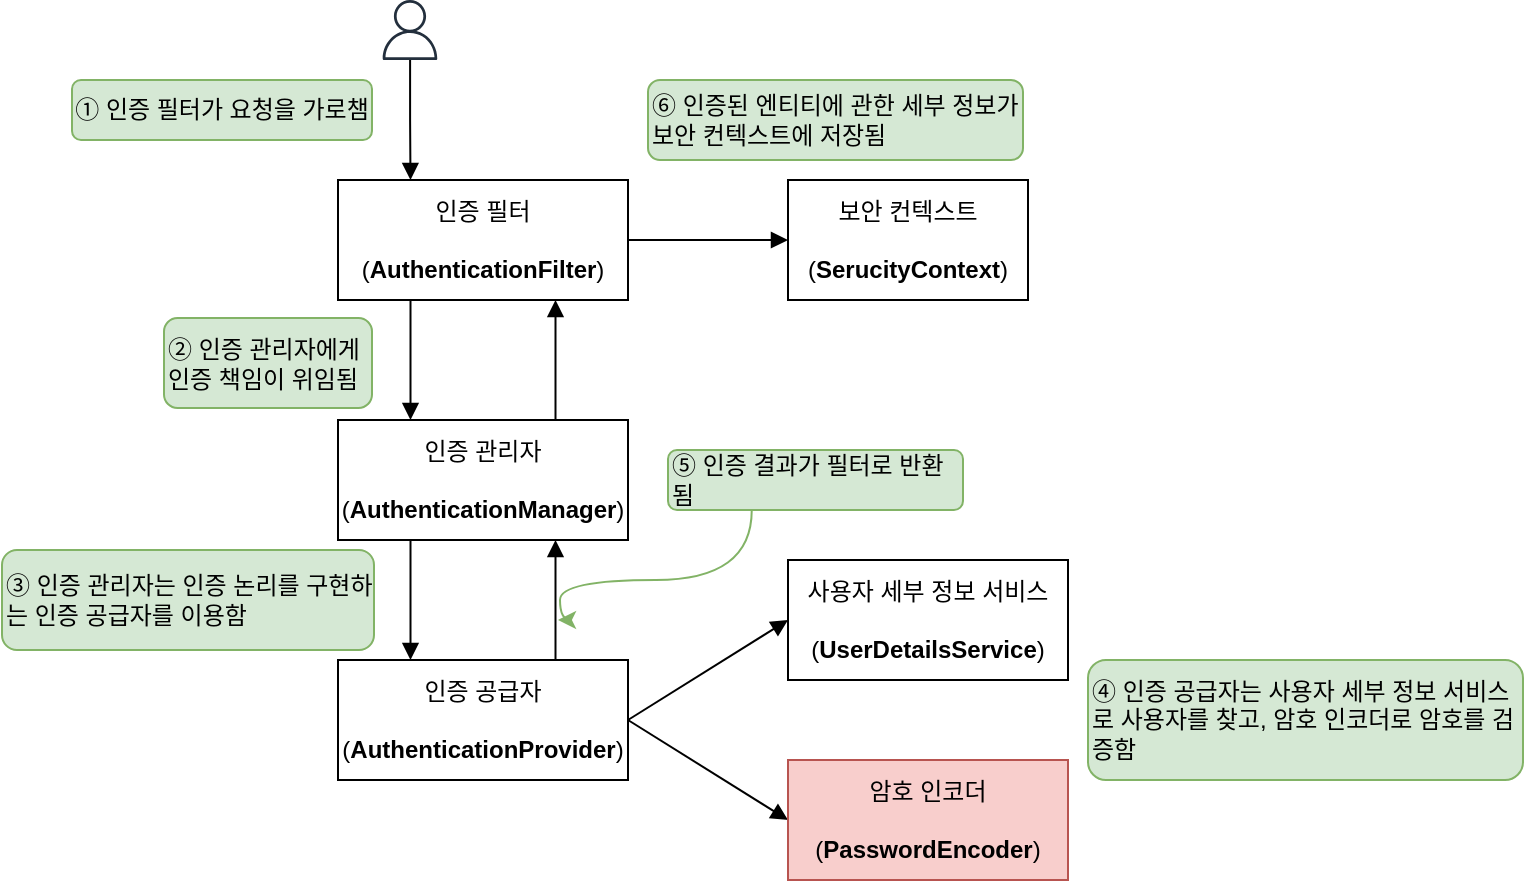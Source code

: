 <mxfile version="23.0.2" type="device">
  <diagram name="페이지-1" id="njwykx2WAIfNBmL7UVOD">
    <mxGraphModel dx="1114" dy="894" grid="1" gridSize="10" guides="1" tooltips="1" connect="1" arrows="1" fold="1" page="1" pageScale="1" pageWidth="827" pageHeight="1169" math="0" shadow="0">
      <root>
        <mxCell id="0" />
        <mxCell id="1" parent="0" />
        <mxCell id="DSA_eINcMlBeMsq4hNZR-1" style="edgeStyle=orthogonalEdgeStyle;rounded=0;orthogonalLoop=1;jettySize=auto;html=1;entryX=0.25;entryY=0;entryDx=0;entryDy=0;endArrow=block;endFill=1;" edge="1" parent="1" source="DSA_eINcMlBeMsq4hNZR-2" target="DSA_eINcMlBeMsq4hNZR-5">
          <mxGeometry relative="1" as="geometry" />
        </mxCell>
        <mxCell id="DSA_eINcMlBeMsq4hNZR-2" value="" style="sketch=0;outlineConnect=0;fontColor=#232F3E;gradientColor=none;fillColor=#232F3D;strokeColor=none;dashed=0;verticalLabelPosition=bottom;verticalAlign=top;align=center;html=1;fontSize=12;fontStyle=0;aspect=fixed;pointerEvents=1;shape=mxgraph.aws4.user;" vertex="1" parent="1">
          <mxGeometry x="196" y="30" width="30" height="30" as="geometry" />
        </mxCell>
        <mxCell id="DSA_eINcMlBeMsq4hNZR-3" style="edgeStyle=orthogonalEdgeStyle;rounded=0;orthogonalLoop=1;jettySize=auto;html=1;exitX=0.25;exitY=1;exitDx=0;exitDy=0;entryX=0.25;entryY=0;entryDx=0;entryDy=0;endArrow=block;endFill=1;" edge="1" parent="1" source="DSA_eINcMlBeMsq4hNZR-5" target="DSA_eINcMlBeMsq4hNZR-8">
          <mxGeometry relative="1" as="geometry" />
        </mxCell>
        <mxCell id="DSA_eINcMlBeMsq4hNZR-4" style="edgeStyle=orthogonalEdgeStyle;rounded=0;orthogonalLoop=1;jettySize=auto;html=1;exitX=1;exitY=0.5;exitDx=0;exitDy=0;entryX=0;entryY=0.5;entryDx=0;entryDy=0;endArrow=block;endFill=1;" edge="1" parent="1" source="DSA_eINcMlBeMsq4hNZR-5" target="DSA_eINcMlBeMsq4hNZR-13">
          <mxGeometry relative="1" as="geometry" />
        </mxCell>
        <mxCell id="DSA_eINcMlBeMsq4hNZR-5" value="인증 필터&lt;br&gt;&lt;br&gt;(&lt;b&gt;AuthenticationFilter&lt;/b&gt;)" style="rounded=0;whiteSpace=wrap;html=1;" vertex="1" parent="1">
          <mxGeometry x="175" y="120" width="145" height="60" as="geometry" />
        </mxCell>
        <mxCell id="DSA_eINcMlBeMsq4hNZR-6" style="edgeStyle=orthogonalEdgeStyle;rounded=0;orthogonalLoop=1;jettySize=auto;html=1;exitX=0.25;exitY=1;exitDx=0;exitDy=0;entryX=0.25;entryY=0;entryDx=0;entryDy=0;endArrow=block;endFill=1;" edge="1" parent="1" source="DSA_eINcMlBeMsq4hNZR-8" target="DSA_eINcMlBeMsq4hNZR-12">
          <mxGeometry relative="1" as="geometry" />
        </mxCell>
        <mxCell id="DSA_eINcMlBeMsq4hNZR-7" style="edgeStyle=orthogonalEdgeStyle;rounded=0;orthogonalLoop=1;jettySize=auto;html=1;exitX=0.75;exitY=0;exitDx=0;exitDy=0;entryX=0.75;entryY=1;entryDx=0;entryDy=0;endArrow=block;endFill=1;" edge="1" parent="1" source="DSA_eINcMlBeMsq4hNZR-8" target="DSA_eINcMlBeMsq4hNZR-5">
          <mxGeometry relative="1" as="geometry" />
        </mxCell>
        <mxCell id="DSA_eINcMlBeMsq4hNZR-8" value="인증 관리자&lt;br&gt;&lt;br&gt;(&lt;b&gt;AuthenticationManager&lt;/b&gt;)" style="rounded=0;whiteSpace=wrap;html=1;" vertex="1" parent="1">
          <mxGeometry x="175" y="240" width="145" height="60" as="geometry" />
        </mxCell>
        <mxCell id="DSA_eINcMlBeMsq4hNZR-9" style="edgeStyle=orthogonalEdgeStyle;rounded=0;orthogonalLoop=1;jettySize=auto;html=1;exitX=0.75;exitY=0;exitDx=0;exitDy=0;entryX=0.75;entryY=1;entryDx=0;entryDy=0;endArrow=block;endFill=1;" edge="1" parent="1" source="DSA_eINcMlBeMsq4hNZR-12" target="DSA_eINcMlBeMsq4hNZR-8">
          <mxGeometry relative="1" as="geometry" />
        </mxCell>
        <mxCell id="DSA_eINcMlBeMsq4hNZR-10" style="rounded=0;orthogonalLoop=1;jettySize=auto;html=1;exitX=1;exitY=0.5;exitDx=0;exitDy=0;entryX=0;entryY=0.5;entryDx=0;entryDy=0;endArrow=block;endFill=1;" edge="1" parent="1" source="DSA_eINcMlBeMsq4hNZR-12" target="DSA_eINcMlBeMsq4hNZR-14">
          <mxGeometry relative="1" as="geometry" />
        </mxCell>
        <mxCell id="DSA_eINcMlBeMsq4hNZR-11" style="rounded=0;orthogonalLoop=1;jettySize=auto;html=1;entryX=0;entryY=0.5;entryDx=0;entryDy=0;exitX=1;exitY=0.5;exitDx=0;exitDy=0;endArrow=block;endFill=1;" edge="1" parent="1" source="DSA_eINcMlBeMsq4hNZR-12" target="DSA_eINcMlBeMsq4hNZR-15">
          <mxGeometry relative="1" as="geometry" />
        </mxCell>
        <mxCell id="DSA_eINcMlBeMsq4hNZR-12" value="인증 공급자&lt;br&gt;&lt;br&gt;(&lt;b&gt;AuthenticationProvider&lt;/b&gt;)" style="rounded=0;whiteSpace=wrap;html=1;" vertex="1" parent="1">
          <mxGeometry x="175" y="360" width="145" height="60" as="geometry" />
        </mxCell>
        <mxCell id="DSA_eINcMlBeMsq4hNZR-13" value="보안 컨텍스트&lt;br&gt;&lt;br&gt;(&lt;b&gt;SerucityContext&lt;/b&gt;)" style="rounded=0;whiteSpace=wrap;html=1;" vertex="1" parent="1">
          <mxGeometry x="400" y="120" width="120" height="60" as="geometry" />
        </mxCell>
        <mxCell id="DSA_eINcMlBeMsq4hNZR-14" value="사용자 세부 정보 서비스&lt;br&gt;&lt;br&gt;(&lt;b&gt;UserDetailsService&lt;/b&gt;)" style="rounded=0;whiteSpace=wrap;html=1;" vertex="1" parent="1">
          <mxGeometry x="400" y="310" width="140" height="60" as="geometry" />
        </mxCell>
        <mxCell id="DSA_eINcMlBeMsq4hNZR-15" value="암호 인코더&lt;br&gt;&lt;br&gt;(&lt;b&gt;PasswordEncoder&lt;/b&gt;)" style="rounded=0;whiteSpace=wrap;html=1;fillColor=#f8cecc;strokeColor=#b85450;" vertex="1" parent="1">
          <mxGeometry x="400" y="410" width="140" height="60" as="geometry" />
        </mxCell>
        <mxCell id="DSA_eINcMlBeMsq4hNZR-16" value="① 인증 필터가 요청을 가로챔" style="text;html=1;strokeColor=#82b366;fillColor=#d5e8d4;align=center;verticalAlign=middle;whiteSpace=wrap;rounded=1;glass=0;" vertex="1" parent="1">
          <mxGeometry x="42" y="70" width="150" height="30" as="geometry" />
        </mxCell>
        <mxCell id="DSA_eINcMlBeMsq4hNZR-17" value="② 인증 관리자에게 &lt;br&gt;인증 책임이 위임됨" style="text;html=1;strokeColor=#82b366;fillColor=#d5e8d4;align=left;verticalAlign=middle;whiteSpace=wrap;rounded=1;" vertex="1" parent="1">
          <mxGeometry x="88" y="189" width="104" height="45" as="geometry" />
        </mxCell>
        <mxCell id="DSA_eINcMlBeMsq4hNZR-18" value="③ 인증 관리자는 인증 논리를 구현하는 인증 공급자를 이용함" style="text;html=1;strokeColor=#82b366;fillColor=#d5e8d4;align=left;verticalAlign=middle;whiteSpace=wrap;rounded=1;" vertex="1" parent="1">
          <mxGeometry x="7" y="305" width="186" height="50" as="geometry" />
        </mxCell>
        <mxCell id="DSA_eINcMlBeMsq4hNZR-19" value="④ 인증 공급자는 사용자 세부 정보 서비스로 사용자를 찾고, 암호 인코더로 암호를 검증함" style="text;html=1;strokeColor=#82b366;fillColor=#d5e8d4;align=left;verticalAlign=middle;whiteSpace=wrap;rounded=1;" vertex="1" parent="1">
          <mxGeometry x="550" y="360" width="217.5" height="60" as="geometry" />
        </mxCell>
        <mxCell id="DSA_eINcMlBeMsq4hNZR-20" style="edgeStyle=orthogonalEdgeStyle;rounded=0;orthogonalLoop=1;jettySize=auto;html=1;exitX=0.25;exitY=1;exitDx=0;exitDy=0;curved=1;fillColor=#d5e8d4;strokeColor=#82b366;" edge="1" parent="1">
          <mxGeometry relative="1" as="geometry">
            <mxPoint x="285" y="340" as="targetPoint" />
            <mxPoint x="381.875" y="285" as="sourcePoint" />
            <Array as="points">
              <mxPoint x="382" y="320" />
              <mxPoint x="286" y="320" />
            </Array>
          </mxGeometry>
        </mxCell>
        <mxCell id="DSA_eINcMlBeMsq4hNZR-21" value="⑤ 인증 결과가 필터로 반환됨" style="text;html=1;strokeColor=#82b366;fillColor=#d5e8d4;align=left;verticalAlign=middle;whiteSpace=wrap;rounded=1;" vertex="1" parent="1">
          <mxGeometry x="340" y="255" width="147.5" height="30" as="geometry" />
        </mxCell>
        <mxCell id="DSA_eINcMlBeMsq4hNZR-22" value="⑥ 인증된 엔티티에 관한 세부 정보가 보안 컨텍스트에 저장됨" style="text;html=1;strokeColor=#82b366;fillColor=#d5e8d4;align=left;verticalAlign=middle;whiteSpace=wrap;rounded=1;" vertex="1" parent="1">
          <mxGeometry x="330" y="70" width="187.5" height="40" as="geometry" />
        </mxCell>
      </root>
    </mxGraphModel>
  </diagram>
</mxfile>
